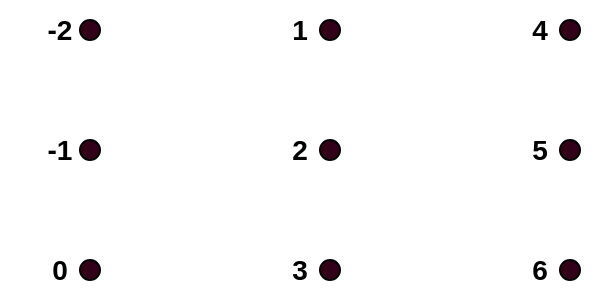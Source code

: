 <mxfile version="24.2.5" type="device">
  <diagram name="Page-1" id="WQNyMtTiHIun93eIH3Q2">
    <mxGraphModel dx="1434" dy="884" grid="1" gridSize="10" guides="1" tooltips="1" connect="1" arrows="1" fold="1" page="1" pageScale="1" pageWidth="1019" pageHeight="1320" math="0" shadow="0">
      <root>
        <mxCell id="0" />
        <mxCell id="1" parent="0" />
        <mxCell id="RQFBW9vl6y7sBKyPwEVk-1" value="" style="ellipse;whiteSpace=wrap;html=1;aspect=fixed;fillColor=#33001A;" vertex="1" parent="1">
          <mxGeometry x="310" y="270" width="10" height="10" as="geometry" />
        </mxCell>
        <mxCell id="RQFBW9vl6y7sBKyPwEVk-3" value="&lt;b&gt;&lt;font style=&quot;font-size: 14px;&quot;&gt;-2&lt;/font&gt;&lt;/b&gt;" style="text;html=1;align=center;verticalAlign=middle;whiteSpace=wrap;rounded=0;" vertex="1" parent="1">
          <mxGeometry x="270" y="260" width="60" height="30" as="geometry" />
        </mxCell>
        <mxCell id="RQFBW9vl6y7sBKyPwEVk-4" value="" style="ellipse;whiteSpace=wrap;html=1;aspect=fixed;fillColor=#33001A;" vertex="1" parent="1">
          <mxGeometry x="310" y="330" width="10" height="10" as="geometry" />
        </mxCell>
        <mxCell id="RQFBW9vl6y7sBKyPwEVk-5" value="&lt;b&gt;&lt;font style=&quot;font-size: 14px;&quot;&gt;-1&lt;/font&gt;&lt;/b&gt;" style="text;html=1;align=center;verticalAlign=middle;whiteSpace=wrap;rounded=0;" vertex="1" parent="1">
          <mxGeometry x="270" y="320" width="60" height="30" as="geometry" />
        </mxCell>
        <mxCell id="RQFBW9vl6y7sBKyPwEVk-6" value="" style="ellipse;whiteSpace=wrap;html=1;aspect=fixed;fillColor=#33001A;" vertex="1" parent="1">
          <mxGeometry x="310" y="390" width="10" height="10" as="geometry" />
        </mxCell>
        <mxCell id="RQFBW9vl6y7sBKyPwEVk-7" value="&lt;b&gt;&lt;font style=&quot;font-size: 14px;&quot;&gt;0&lt;/font&gt;&lt;/b&gt;" style="text;html=1;align=center;verticalAlign=middle;whiteSpace=wrap;rounded=0;" vertex="1" parent="1">
          <mxGeometry x="270" y="380" width="60" height="30" as="geometry" />
        </mxCell>
        <mxCell id="RQFBW9vl6y7sBKyPwEVk-10" value="" style="ellipse;whiteSpace=wrap;html=1;aspect=fixed;fillColor=#33001A;" vertex="1" parent="1">
          <mxGeometry x="430" y="270" width="10" height="10" as="geometry" />
        </mxCell>
        <mxCell id="RQFBW9vl6y7sBKyPwEVk-11" value="&lt;b&gt;&lt;font style=&quot;font-size: 14px;&quot;&gt;1&lt;/font&gt;&lt;/b&gt;" style="text;html=1;align=center;verticalAlign=middle;whiteSpace=wrap;rounded=0;" vertex="1" parent="1">
          <mxGeometry x="390" y="260" width="60" height="30" as="geometry" />
        </mxCell>
        <mxCell id="RQFBW9vl6y7sBKyPwEVk-12" value="" style="ellipse;whiteSpace=wrap;html=1;aspect=fixed;fillColor=#33001A;" vertex="1" parent="1">
          <mxGeometry x="430" y="330" width="10" height="10" as="geometry" />
        </mxCell>
        <mxCell id="RQFBW9vl6y7sBKyPwEVk-13" value="&lt;b&gt;&lt;font style=&quot;font-size: 14px;&quot;&gt;2&lt;/font&gt;&lt;/b&gt;" style="text;html=1;align=center;verticalAlign=middle;whiteSpace=wrap;rounded=0;" vertex="1" parent="1">
          <mxGeometry x="390" y="320" width="60" height="30" as="geometry" />
        </mxCell>
        <mxCell id="RQFBW9vl6y7sBKyPwEVk-14" value="" style="ellipse;whiteSpace=wrap;html=1;aspect=fixed;fillColor=#33001A;" vertex="1" parent="1">
          <mxGeometry x="430" y="390" width="10" height="10" as="geometry" />
        </mxCell>
        <mxCell id="RQFBW9vl6y7sBKyPwEVk-15" value="&lt;b&gt;&lt;font style=&quot;font-size: 14px;&quot;&gt;3&lt;/font&gt;&lt;/b&gt;" style="text;html=1;align=center;verticalAlign=middle;whiteSpace=wrap;rounded=0;" vertex="1" parent="1">
          <mxGeometry x="390" y="380" width="60" height="30" as="geometry" />
        </mxCell>
        <mxCell id="RQFBW9vl6y7sBKyPwEVk-25" value="" style="ellipse;whiteSpace=wrap;html=1;aspect=fixed;fillColor=#33001A;" vertex="1" parent="1">
          <mxGeometry x="550" y="270" width="10" height="10" as="geometry" />
        </mxCell>
        <mxCell id="RQFBW9vl6y7sBKyPwEVk-26" value="&lt;b&gt;&lt;font style=&quot;font-size: 14px;&quot;&gt;4&lt;/font&gt;&lt;/b&gt;" style="text;html=1;align=center;verticalAlign=middle;whiteSpace=wrap;rounded=0;" vertex="1" parent="1">
          <mxGeometry x="510" y="260" width="60" height="30" as="geometry" />
        </mxCell>
        <mxCell id="RQFBW9vl6y7sBKyPwEVk-27" value="" style="ellipse;whiteSpace=wrap;html=1;aspect=fixed;fillColor=#33001A;" vertex="1" parent="1">
          <mxGeometry x="550" y="330" width="10" height="10" as="geometry" />
        </mxCell>
        <mxCell id="RQFBW9vl6y7sBKyPwEVk-28" value="&lt;b&gt;&lt;font style=&quot;font-size: 14px;&quot;&gt;5&lt;/font&gt;&lt;/b&gt;" style="text;html=1;align=center;verticalAlign=middle;whiteSpace=wrap;rounded=0;" vertex="1" parent="1">
          <mxGeometry x="510" y="320" width="60" height="30" as="geometry" />
        </mxCell>
        <mxCell id="RQFBW9vl6y7sBKyPwEVk-29" value="" style="ellipse;whiteSpace=wrap;html=1;aspect=fixed;fillColor=#33001A;" vertex="1" parent="1">
          <mxGeometry x="550" y="390" width="10" height="10" as="geometry" />
        </mxCell>
        <mxCell id="RQFBW9vl6y7sBKyPwEVk-30" value="&lt;b&gt;&lt;font style=&quot;font-size: 14px;&quot;&gt;6&lt;/font&gt;&lt;/b&gt;" style="text;html=1;align=center;verticalAlign=middle;whiteSpace=wrap;rounded=0;" vertex="1" parent="1">
          <mxGeometry x="510" y="380" width="60" height="30" as="geometry" />
        </mxCell>
      </root>
    </mxGraphModel>
  </diagram>
</mxfile>
